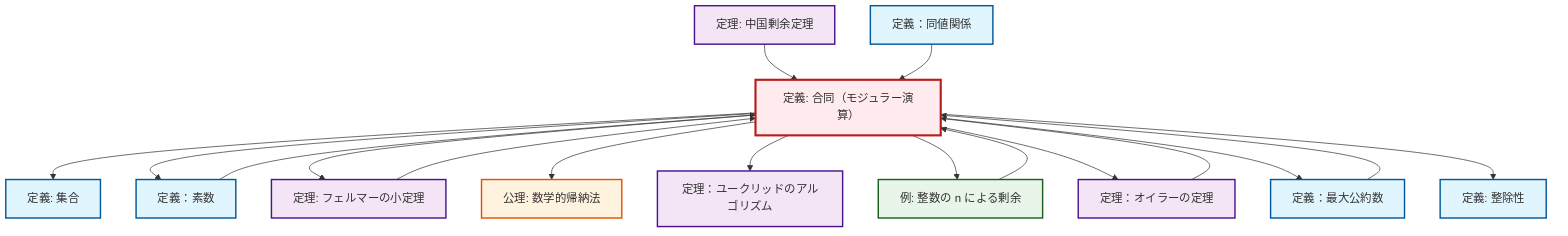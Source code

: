 graph TD
    classDef definition fill:#e1f5fe,stroke:#01579b,stroke-width:2px
    classDef theorem fill:#f3e5f5,stroke:#4a148c,stroke-width:2px
    classDef axiom fill:#fff3e0,stroke:#e65100,stroke-width:2px
    classDef example fill:#e8f5e9,stroke:#1b5e20,stroke-width:2px
    classDef current fill:#ffebee,stroke:#b71c1c,stroke-width:3px
    def-equivalence-relation["定義：同値関係"]:::definition
    ax-induction["公理: 数学的帰納法"]:::axiom
    thm-fermat-little["定理: フェルマーの小定理"]:::theorem
    thm-chinese-remainder["定理: 中国剰余定理"]:::theorem
    def-set["定義: 集合"]:::definition
    thm-euclidean-algorithm["定理：ユークリッドのアルゴリズム"]:::theorem
    def-gcd["定義：最大公約数"]:::definition
    def-prime["定義：素数"]:::definition
    def-divisibility["定義: 整除性"]:::definition
    ex-quotient-integers-mod-n["例: 整数の n による剰余"]:::example
    thm-euler["定理：オイラーの定理"]:::theorem
    def-congruence["定義: 合同（モジュラー演算）"]:::definition
    ex-quotient-integers-mod-n --> def-congruence
    def-congruence --> def-set
    thm-euler --> def-congruence
    def-congruence --> def-prime
    thm-chinese-remainder --> def-congruence
    def-equivalence-relation --> def-congruence
    def-congruence --> thm-fermat-little
    def-prime --> def-congruence
    def-congruence --> ax-induction
    def-congruence --> thm-euclidean-algorithm
    def-congruence --> ex-quotient-integers-mod-n
    thm-fermat-little --> def-congruence
    def-congruence --> thm-euler
    def-congruence --> def-gcd
    def-congruence --> def-divisibility
    def-gcd --> def-congruence
    class def-congruence current